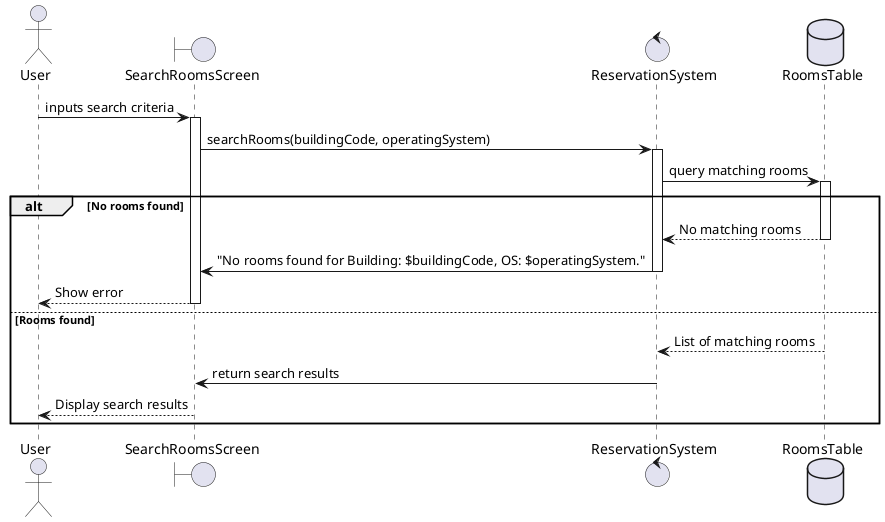 @startuml
actor User
boundary SearchRoomsScreen
control ReservationSystem
database RoomsTable

User -> SearchRoomsScreen: inputs search criteria
activate SearchRoomsScreen
SearchRoomsScreen -> ReservationSystem: searchRooms(buildingCode, operatingSystem)
activate ReservationSystem
ReservationSystem -> RoomsTable: query matching rooms
activate RoomsTable
alt No rooms found
    RoomsTable --> ReservationSystem: No matching rooms
    deactivate RoomsTable
    ReservationSystem -> SearchRoomsScreen: "No rooms found for Building: $buildingCode, OS: $operatingSystem."
    deactivate ReservationSystem
    SearchRoomsScreen --> User: Show error
    deactivate SearchRoomsScreen
else Rooms found
    RoomsTable --> ReservationSystem: List of matching rooms
    deactivate RoomsTable
    ReservationSystem -> SearchRoomsScreen: return search results
    deactivate ReservationSystem
    SearchRoomsScreen --> User: Display search results
    deactivate SearchRoomsScreen
end
@enduml
